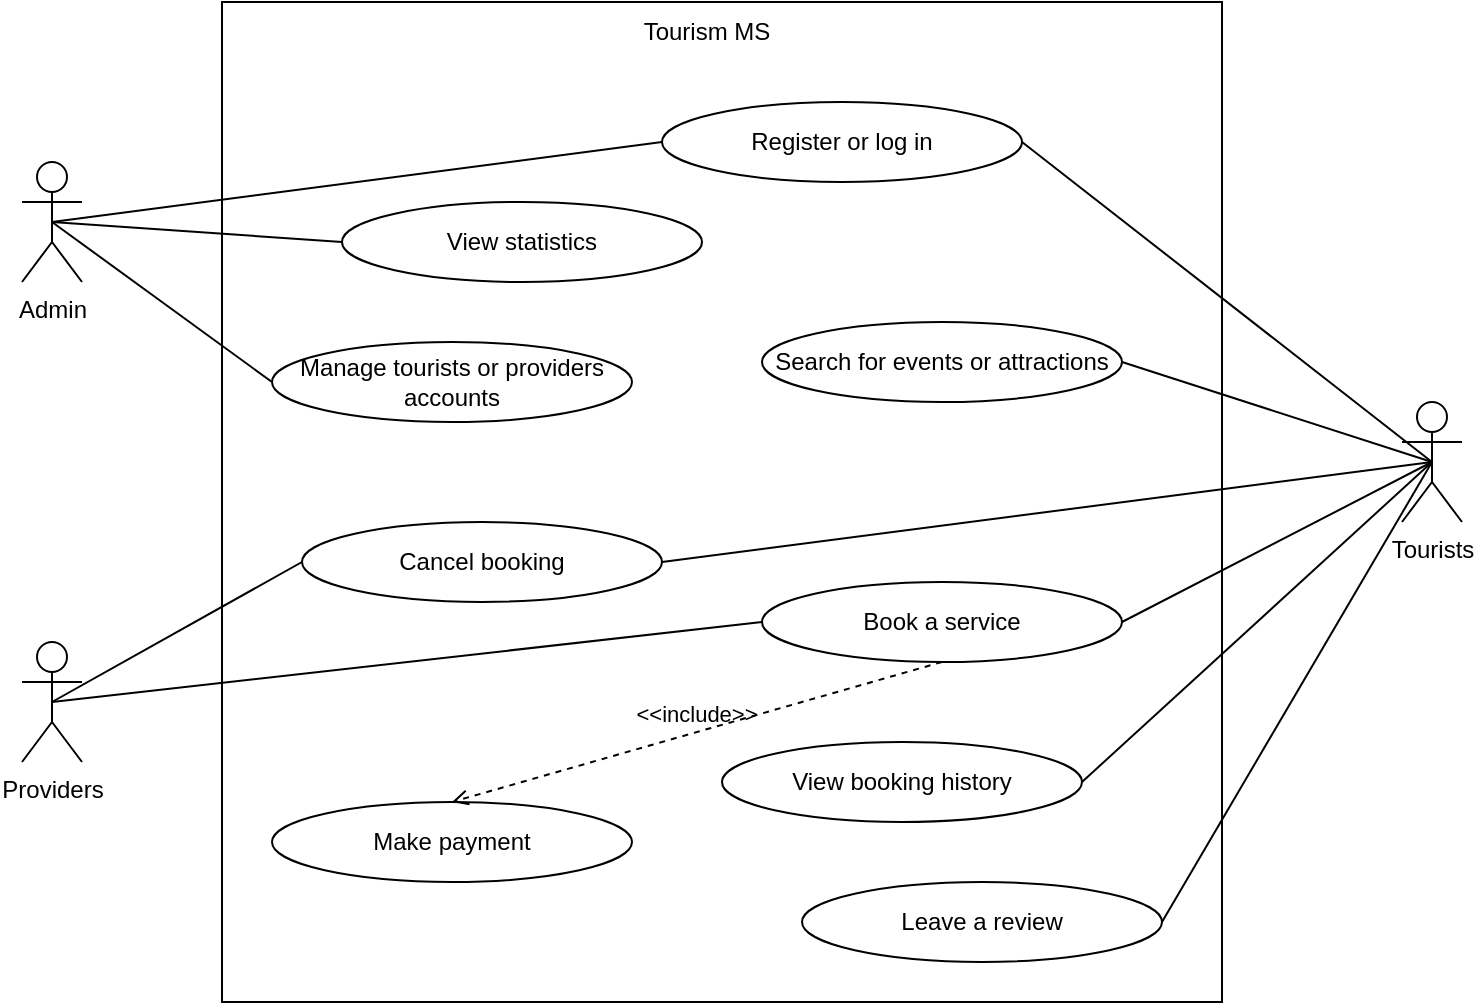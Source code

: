 <mxfile version="26.2.9">
  <diagram name="Page-1" id="JPvjhbyk6PF5dlNI3YTM">
    <mxGraphModel dx="1028" dy="516" grid="1" gridSize="10" guides="1" tooltips="1" connect="1" arrows="1" fold="1" page="1" pageScale="1" pageWidth="850" pageHeight="1100" math="0" shadow="0">
      <root>
        <mxCell id="0" />
        <mxCell id="1" parent="0" />
        <mxCell id="tMlHLfaby17MgsptEmGo-6" value="" style="whiteSpace=wrap;html=1;aspect=fixed;" vertex="1" parent="1">
          <mxGeometry x="200" y="170" width="500" height="500" as="geometry" />
        </mxCell>
        <mxCell id="tMlHLfaby17MgsptEmGo-7" value="Tourism MS" style="text;html=1;align=center;verticalAlign=middle;whiteSpace=wrap;rounded=0;" vertex="1" parent="1">
          <mxGeometry x="405" y="170" width="75" height="30" as="geometry" />
        </mxCell>
        <mxCell id="tMlHLfaby17MgsptEmGo-8" value="Cancel booking" style="ellipse;whiteSpace=wrap;html=1;" vertex="1" parent="1">
          <mxGeometry x="240" y="430" width="180" height="40" as="geometry" />
        </mxCell>
        <mxCell id="tMlHLfaby17MgsptEmGo-9" value="Book a service" style="ellipse;whiteSpace=wrap;html=1;" vertex="1" parent="1">
          <mxGeometry x="470" y="460" width="180" height="40" as="geometry" />
        </mxCell>
        <mxCell id="tMlHLfaby17MgsptEmGo-10" value="Providers" style="shape=umlActor;verticalLabelPosition=bottom;verticalAlign=top;html=1;outlineConnect=0;" vertex="1" parent="1">
          <mxGeometry x="100" y="490" width="30" height="60" as="geometry" />
        </mxCell>
        <mxCell id="tMlHLfaby17MgsptEmGo-12" value="Tourists" style="shape=umlActor;verticalLabelPosition=bottom;verticalAlign=top;html=1;outlineConnect=0;" vertex="1" parent="1">
          <mxGeometry x="790" y="370" width="30" height="60" as="geometry" />
        </mxCell>
        <mxCell id="tMlHLfaby17MgsptEmGo-13" value="Make payment" style="ellipse;whiteSpace=wrap;html=1;" vertex="1" parent="1">
          <mxGeometry x="225" y="570" width="180" height="40" as="geometry" />
        </mxCell>
        <mxCell id="tMlHLfaby17MgsptEmGo-15" value="&amp;lt;&amp;lt;include&amp;gt;&amp;gt;" style="endArrow=open;html=1;rounded=0;align=center;verticalAlign=bottom;dashed=1;endFill=0;labelBackgroundColor=none;entryX=0.5;entryY=0;entryDx=0;entryDy=0;exitX=0.5;exitY=1;exitDx=0;exitDy=0;" edge="1" parent="1" source="tMlHLfaby17MgsptEmGo-9" target="tMlHLfaby17MgsptEmGo-13">
          <mxGeometry relative="1" as="geometry">
            <mxPoint x="370" y="340" as="sourcePoint" />
            <mxPoint x="530" y="340" as="targetPoint" />
          </mxGeometry>
        </mxCell>
        <mxCell id="tMlHLfaby17MgsptEmGo-16" value="" style="resizable=0;html=1;align=center;verticalAlign=top;labelBackgroundColor=none;" connectable="0" vertex="1" parent="tMlHLfaby17MgsptEmGo-15">
          <mxGeometry relative="1" as="geometry" />
        </mxCell>
        <mxCell id="tMlHLfaby17MgsptEmGo-17" value="Register or log in" style="ellipse;whiteSpace=wrap;html=1;" vertex="1" parent="1">
          <mxGeometry x="420" y="220" width="180" height="40" as="geometry" />
        </mxCell>
        <mxCell id="tMlHLfaby17MgsptEmGo-18" value="Leave a review" style="ellipse;whiteSpace=wrap;html=1;" vertex="1" parent="1">
          <mxGeometry x="490" y="610" width="180" height="40" as="geometry" />
        </mxCell>
        <mxCell id="tMlHLfaby17MgsptEmGo-19" value="View booking history" style="ellipse;whiteSpace=wrap;html=1;" vertex="1" parent="1">
          <mxGeometry x="450" y="540" width="180" height="40" as="geometry" />
        </mxCell>
        <mxCell id="tMlHLfaby17MgsptEmGo-20" value="Manage tourists or providers accounts" style="ellipse;whiteSpace=wrap;html=1;" vertex="1" parent="1">
          <mxGeometry x="225" y="340" width="180" height="40" as="geometry" />
        </mxCell>
        <mxCell id="tMlHLfaby17MgsptEmGo-21" value="View statistics" style="ellipse;whiteSpace=wrap;html=1;" vertex="1" parent="1">
          <mxGeometry x="260" y="270" width="180" height="40" as="geometry" />
        </mxCell>
        <mxCell id="tMlHLfaby17MgsptEmGo-22" value="Search for events or attractions" style="ellipse;whiteSpace=wrap;html=1;" vertex="1" parent="1">
          <mxGeometry x="470" y="330" width="180" height="40" as="geometry" />
        </mxCell>
        <mxCell id="tMlHLfaby17MgsptEmGo-24" value="Admin" style="shape=umlActor;verticalLabelPosition=bottom;verticalAlign=top;html=1;" vertex="1" parent="1">
          <mxGeometry x="100" y="250" width="30" height="60" as="geometry" />
        </mxCell>
        <mxCell id="tMlHLfaby17MgsptEmGo-32" value="" style="endArrow=none;html=1;rounded=0;exitX=0.5;exitY=0.5;exitDx=0;exitDy=0;exitPerimeter=0;entryX=0;entryY=0.5;entryDx=0;entryDy=0;" edge="1" parent="1" source="tMlHLfaby17MgsptEmGo-24" target="tMlHLfaby17MgsptEmGo-17">
          <mxGeometry width="50" height="50" relative="1" as="geometry">
            <mxPoint x="400" y="470" as="sourcePoint" />
            <mxPoint x="450" y="420" as="targetPoint" />
          </mxGeometry>
        </mxCell>
        <mxCell id="tMlHLfaby17MgsptEmGo-33" value="" style="endArrow=none;html=1;rounded=0;entryX=0;entryY=0.5;entryDx=0;entryDy=0;exitX=0.5;exitY=0.5;exitDx=0;exitDy=0;exitPerimeter=0;" edge="1" parent="1" source="tMlHLfaby17MgsptEmGo-24" target="tMlHLfaby17MgsptEmGo-21">
          <mxGeometry width="50" height="50" relative="1" as="geometry">
            <mxPoint x="400" y="470" as="sourcePoint" />
            <mxPoint x="450" y="420" as="targetPoint" />
          </mxGeometry>
        </mxCell>
        <mxCell id="tMlHLfaby17MgsptEmGo-34" value="" style="endArrow=none;html=1;rounded=0;exitX=0.5;exitY=0.5;exitDx=0;exitDy=0;exitPerimeter=0;entryX=0;entryY=0.5;entryDx=0;entryDy=0;" edge="1" parent="1" source="tMlHLfaby17MgsptEmGo-24" target="tMlHLfaby17MgsptEmGo-20">
          <mxGeometry width="50" height="50" relative="1" as="geometry">
            <mxPoint x="400" y="470" as="sourcePoint" />
            <mxPoint x="450" y="420" as="targetPoint" />
          </mxGeometry>
        </mxCell>
        <mxCell id="tMlHLfaby17MgsptEmGo-35" value="" style="endArrow=none;html=1;rounded=0;entryX=0;entryY=0.5;entryDx=0;entryDy=0;exitX=0.5;exitY=0.5;exitDx=0;exitDy=0;exitPerimeter=0;" edge="1" parent="1" source="tMlHLfaby17MgsptEmGo-10" target="tMlHLfaby17MgsptEmGo-8">
          <mxGeometry width="50" height="50" relative="1" as="geometry">
            <mxPoint x="400" y="470" as="sourcePoint" />
            <mxPoint x="450" y="420" as="targetPoint" />
          </mxGeometry>
        </mxCell>
        <mxCell id="tMlHLfaby17MgsptEmGo-36" value="" style="endArrow=none;html=1;rounded=0;exitX=0.5;exitY=0.5;exitDx=0;exitDy=0;exitPerimeter=0;entryX=0;entryY=0.5;entryDx=0;entryDy=0;" edge="1" parent="1" source="tMlHLfaby17MgsptEmGo-10" target="tMlHLfaby17MgsptEmGo-9">
          <mxGeometry width="50" height="50" relative="1" as="geometry">
            <mxPoint x="400" y="470" as="sourcePoint" />
            <mxPoint x="450" y="420" as="targetPoint" />
          </mxGeometry>
        </mxCell>
        <mxCell id="tMlHLfaby17MgsptEmGo-37" value="" style="endArrow=none;html=1;rounded=0;entryX=0.5;entryY=0.5;entryDx=0;entryDy=0;entryPerimeter=0;exitX=1;exitY=0.5;exitDx=0;exitDy=0;" edge="1" parent="1" source="tMlHLfaby17MgsptEmGo-8" target="tMlHLfaby17MgsptEmGo-12">
          <mxGeometry width="50" height="50" relative="1" as="geometry">
            <mxPoint x="400" y="470" as="sourcePoint" />
            <mxPoint x="450" y="420" as="targetPoint" />
          </mxGeometry>
        </mxCell>
        <mxCell id="tMlHLfaby17MgsptEmGo-38" value="" style="endArrow=none;html=1;rounded=0;entryX=0.5;entryY=0.5;entryDx=0;entryDy=0;entryPerimeter=0;exitX=1;exitY=0.5;exitDx=0;exitDy=0;" edge="1" parent="1" source="tMlHLfaby17MgsptEmGo-9" target="tMlHLfaby17MgsptEmGo-12">
          <mxGeometry width="50" height="50" relative="1" as="geometry">
            <mxPoint x="400" y="470" as="sourcePoint" />
            <mxPoint x="450" y="420" as="targetPoint" />
          </mxGeometry>
        </mxCell>
        <mxCell id="tMlHLfaby17MgsptEmGo-39" value="" style="endArrow=none;html=1;rounded=0;entryX=0.5;entryY=0.5;entryDx=0;entryDy=0;entryPerimeter=0;exitX=1;exitY=0.5;exitDx=0;exitDy=0;" edge="1" parent="1" source="tMlHLfaby17MgsptEmGo-22" target="tMlHLfaby17MgsptEmGo-12">
          <mxGeometry width="50" height="50" relative="1" as="geometry">
            <mxPoint x="400" y="470" as="sourcePoint" />
            <mxPoint x="450" y="420" as="targetPoint" />
          </mxGeometry>
        </mxCell>
        <mxCell id="tMlHLfaby17MgsptEmGo-40" value="" style="endArrow=none;html=1;rounded=0;entryX=0.5;entryY=0.5;entryDx=0;entryDy=0;entryPerimeter=0;exitX=1;exitY=0.5;exitDx=0;exitDy=0;" edge="1" parent="1" source="tMlHLfaby17MgsptEmGo-17" target="tMlHLfaby17MgsptEmGo-12">
          <mxGeometry width="50" height="50" relative="1" as="geometry">
            <mxPoint x="400" y="470" as="sourcePoint" />
            <mxPoint x="450" y="420" as="targetPoint" />
          </mxGeometry>
        </mxCell>
        <mxCell id="tMlHLfaby17MgsptEmGo-41" value="" style="endArrow=none;html=1;rounded=0;entryX=0.5;entryY=0.5;entryDx=0;entryDy=0;entryPerimeter=0;exitX=1;exitY=0.5;exitDx=0;exitDy=0;" edge="1" parent="1" source="tMlHLfaby17MgsptEmGo-19" target="tMlHLfaby17MgsptEmGo-12">
          <mxGeometry width="50" height="50" relative="1" as="geometry">
            <mxPoint x="400" y="470" as="sourcePoint" />
            <mxPoint x="450" y="420" as="targetPoint" />
          </mxGeometry>
        </mxCell>
        <mxCell id="tMlHLfaby17MgsptEmGo-42" value="" style="endArrow=none;html=1;rounded=0;entryX=0.5;entryY=0.5;entryDx=0;entryDy=0;entryPerimeter=0;exitX=1;exitY=0.5;exitDx=0;exitDy=0;" edge="1" parent="1" source="tMlHLfaby17MgsptEmGo-18" target="tMlHLfaby17MgsptEmGo-12">
          <mxGeometry width="50" height="50" relative="1" as="geometry">
            <mxPoint x="400" y="470" as="sourcePoint" />
            <mxPoint x="450" y="420" as="targetPoint" />
          </mxGeometry>
        </mxCell>
      </root>
    </mxGraphModel>
  </diagram>
</mxfile>

